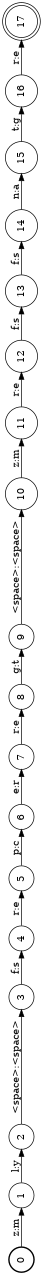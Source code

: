 digraph FST {
rankdir = LR;
size = "8.5,11";
label = "";
center = 1;
orientation = Landscape;
ranksep = "0.4";
nodesep = "0.25";
0 [label = "0", shape = circle, style = bold, fontsize = 14]
	0 -> 1 [label = "z:m", fontsize = 14];
1 [label = "1", shape = circle, style = solid, fontsize = 14]
	1 -> 2 [label = "l:y", fontsize = 14];
2 [label = "2", shape = circle, style = solid, fontsize = 14]
	2 -> 3 [label = "<space>:<space>", fontsize = 14];
3 [label = "3", shape = circle, style = solid, fontsize = 14]
	3 -> 4 [label = "f:s", fontsize = 14];
4 [label = "4", shape = circle, style = solid, fontsize = 14]
	4 -> 5 [label = "r:e", fontsize = 14];
5 [label = "5", shape = circle, style = solid, fontsize = 14]
	5 -> 6 [label = "p:c", fontsize = 14];
6 [label = "6", shape = circle, style = solid, fontsize = 14]
	6 -> 7 [label = "e:r", fontsize = 14];
7 [label = "7", shape = circle, style = solid, fontsize = 14]
	7 -> 8 [label = "r:e", fontsize = 14];
8 [label = "8", shape = circle, style = solid, fontsize = 14]
	8 -> 9 [label = "g:t", fontsize = 14];
9 [label = "9", shape = circle, style = solid, fontsize = 14]
	9 -> 10 [label = "<space>:<space>", fontsize = 14];
10 [label = "10", shape = circle, style = solid, fontsize = 14]
	10 -> 11 [label = "z:m", fontsize = 14];
11 [label = "11", shape = circle, style = solid, fontsize = 14]
	11 -> 12 [label = "r:e", fontsize = 14];
12 [label = "12", shape = circle, style = solid, fontsize = 14]
	12 -> 13 [label = "f:s", fontsize = 14];
13 [label = "13", shape = circle, style = solid, fontsize = 14]
	13 -> 14 [label = "f:s", fontsize = 14];
14 [label = "14", shape = circle, style = solid, fontsize = 14]
	14 -> 15 [label = "n:a", fontsize = 14];
15 [label = "15", shape = circle, style = solid, fontsize = 14]
	15 -> 16 [label = "t:g", fontsize = 14];
16 [label = "16", shape = circle, style = solid, fontsize = 14]
	16 -> 17 [label = "r:e", fontsize = 14];
17 [label = "17", shape = doublecircle, style = solid, fontsize = 14]
}
